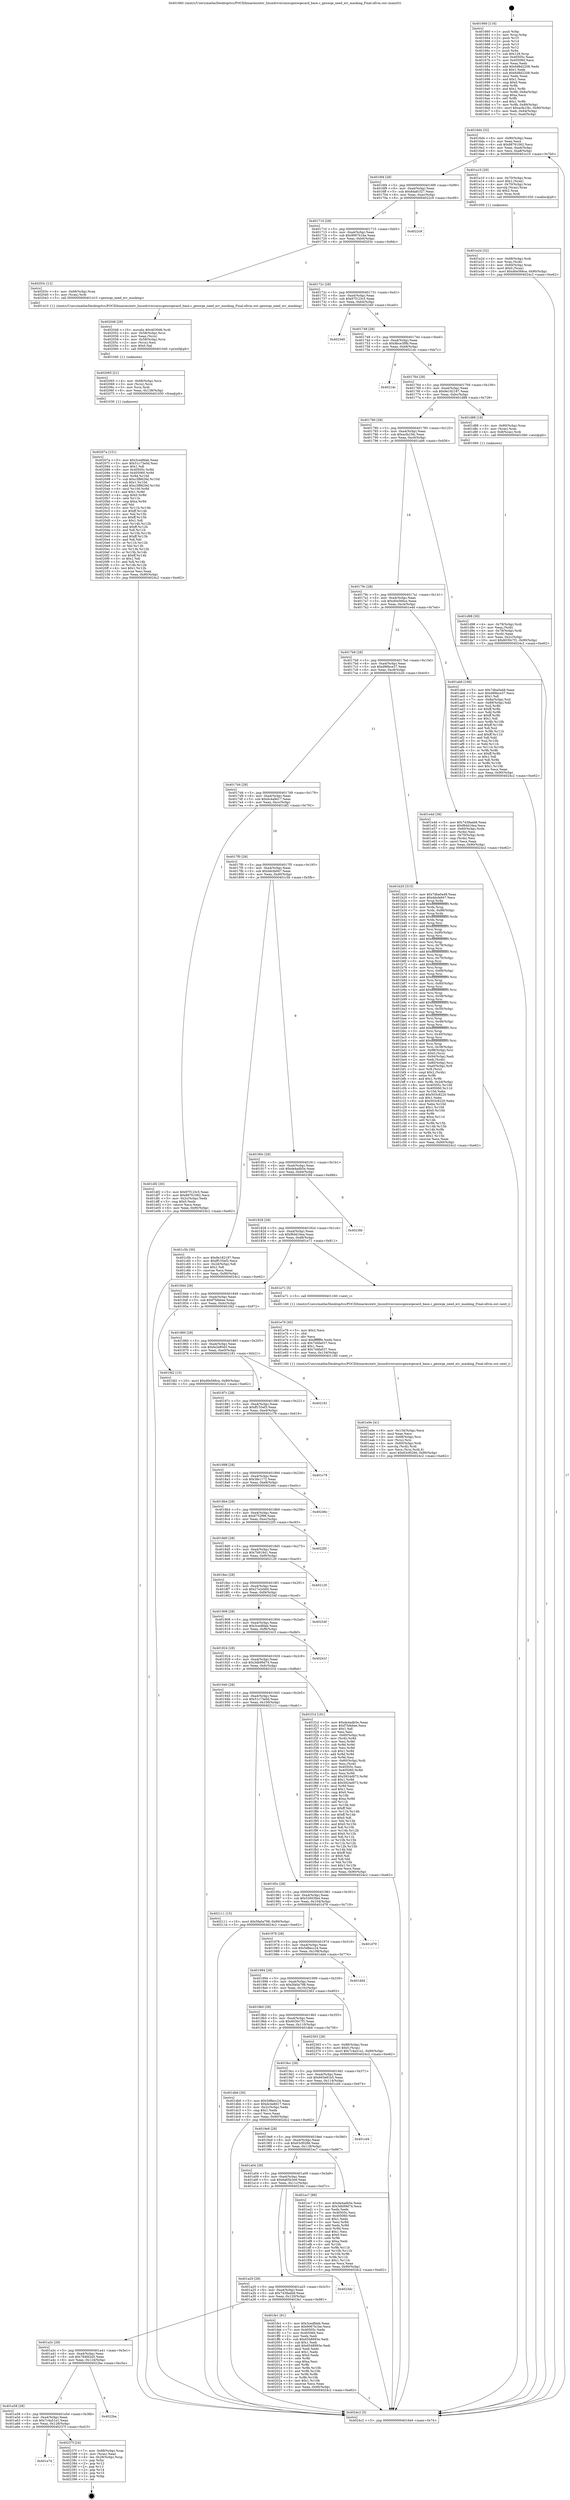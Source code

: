 digraph "0x401660" {
  label = "0x401660 (/mnt/c/Users/mathe/Desktop/tcc/POCII/binaries/extr_linuxdriversmiscgenwqecard_base.c_genwqe_need_err_masking_Final-ollvm.out::main(0))"
  labelloc = "t"
  node[shape=record]

  Entry [label="",width=0.3,height=0.3,shape=circle,fillcolor=black,style=filled]
  "0x4016d4" [label="{
     0x4016d4 [32]\l
     | [instrs]\l
     &nbsp;&nbsp;0x4016d4 \<+6\>: mov -0x90(%rbp),%eax\l
     &nbsp;&nbsp;0x4016da \<+2\>: mov %eax,%ecx\l
     &nbsp;&nbsp;0x4016dc \<+6\>: sub $0x88761062,%ecx\l
     &nbsp;&nbsp;0x4016e2 \<+6\>: mov %eax,-0xa4(%rbp)\l
     &nbsp;&nbsp;0x4016e8 \<+6\>: mov %ecx,-0xa8(%rbp)\l
     &nbsp;&nbsp;0x4016ee \<+6\>: je 0000000000401e10 \<main+0x7b0\>\l
  }"]
  "0x401e10" [label="{
     0x401e10 [29]\l
     | [instrs]\l
     &nbsp;&nbsp;0x401e10 \<+4\>: mov -0x70(%rbp),%rax\l
     &nbsp;&nbsp;0x401e14 \<+6\>: movl $0x1,(%rax)\l
     &nbsp;&nbsp;0x401e1a \<+4\>: mov -0x70(%rbp),%rax\l
     &nbsp;&nbsp;0x401e1e \<+3\>: movslq (%rax),%rax\l
     &nbsp;&nbsp;0x401e21 \<+4\>: shl $0x2,%rax\l
     &nbsp;&nbsp;0x401e25 \<+3\>: mov %rax,%rdi\l
     &nbsp;&nbsp;0x401e28 \<+5\>: call 0000000000401050 \<malloc@plt\>\l
     | [calls]\l
     &nbsp;&nbsp;0x401050 \{1\} (unknown)\l
  }"]
  "0x4016f4" [label="{
     0x4016f4 [28]\l
     | [instrs]\l
     &nbsp;&nbsp;0x4016f4 \<+5\>: jmp 00000000004016f9 \<main+0x99\>\l
     &nbsp;&nbsp;0x4016f9 \<+6\>: mov -0xa4(%rbp),%eax\l
     &nbsp;&nbsp;0x4016ff \<+5\>: sub $0x8da81f27,%eax\l
     &nbsp;&nbsp;0x401704 \<+6\>: mov %eax,-0xac(%rbp)\l
     &nbsp;&nbsp;0x40170a \<+6\>: je 00000000004022c9 \<main+0xc69\>\l
  }"]
  Exit [label="",width=0.3,height=0.3,shape=circle,fillcolor=black,style=filled,peripheries=2]
  "0x4022c9" [label="{
     0x4022c9\l
  }", style=dashed]
  "0x401710" [label="{
     0x401710 [28]\l
     | [instrs]\l
     &nbsp;&nbsp;0x401710 \<+5\>: jmp 0000000000401715 \<main+0xb5\>\l
     &nbsp;&nbsp;0x401715 \<+6\>: mov -0xa4(%rbp),%eax\l
     &nbsp;&nbsp;0x40171b \<+5\>: sub $0x9067b1be,%eax\l
     &nbsp;&nbsp;0x401720 \<+6\>: mov %eax,-0xb0(%rbp)\l
     &nbsp;&nbsp;0x401726 \<+6\>: je 000000000040203c \<main+0x9dc\>\l
  }"]
  "0x401a74" [label="{
     0x401a74\l
  }", style=dashed]
  "0x40203c" [label="{
     0x40203c [12]\l
     | [instrs]\l
     &nbsp;&nbsp;0x40203c \<+4\>: mov -0x68(%rbp),%rax\l
     &nbsp;&nbsp;0x402040 \<+3\>: mov (%rax),%rdi\l
     &nbsp;&nbsp;0x402043 \<+5\>: call 0000000000401410 \<genwqe_need_err_masking\>\l
     | [calls]\l
     &nbsp;&nbsp;0x401410 \{1\} (/mnt/c/Users/mathe/Desktop/tcc/POCII/binaries/extr_linuxdriversmiscgenwqecard_base.c_genwqe_need_err_masking_Final-ollvm.out::genwqe_need_err_masking)\l
  }"]
  "0x40172c" [label="{
     0x40172c [28]\l
     | [instrs]\l
     &nbsp;&nbsp;0x40172c \<+5\>: jmp 0000000000401731 \<main+0xd1\>\l
     &nbsp;&nbsp;0x401731 \<+6\>: mov -0xa4(%rbp),%eax\l
     &nbsp;&nbsp;0x401737 \<+5\>: sub $0x97f123c5,%eax\l
     &nbsp;&nbsp;0x40173c \<+6\>: mov %eax,-0xb4(%rbp)\l
     &nbsp;&nbsp;0x401742 \<+6\>: je 0000000000402340 \<main+0xce0\>\l
  }"]
  "0x40237f" [label="{
     0x40237f [24]\l
     | [instrs]\l
     &nbsp;&nbsp;0x40237f \<+7\>: mov -0x88(%rbp),%rax\l
     &nbsp;&nbsp;0x402386 \<+2\>: mov (%rax),%eax\l
     &nbsp;&nbsp;0x402388 \<+4\>: lea -0x28(%rbp),%rsp\l
     &nbsp;&nbsp;0x40238c \<+1\>: pop %rbx\l
     &nbsp;&nbsp;0x40238d \<+2\>: pop %r12\l
     &nbsp;&nbsp;0x40238f \<+2\>: pop %r13\l
     &nbsp;&nbsp;0x402391 \<+2\>: pop %r14\l
     &nbsp;&nbsp;0x402393 \<+2\>: pop %r15\l
     &nbsp;&nbsp;0x402395 \<+1\>: pop %rbp\l
     &nbsp;&nbsp;0x402396 \<+1\>: ret\l
  }"]
  "0x402340" [label="{
     0x402340\l
  }", style=dashed]
  "0x401748" [label="{
     0x401748 [28]\l
     | [instrs]\l
     &nbsp;&nbsp;0x401748 \<+5\>: jmp 000000000040174d \<main+0xed\>\l
     &nbsp;&nbsp;0x40174d \<+6\>: mov -0xa4(%rbp),%eax\l
     &nbsp;&nbsp;0x401753 \<+5\>: sub $0x9bce3f9b,%eax\l
     &nbsp;&nbsp;0x401758 \<+6\>: mov %eax,-0xb8(%rbp)\l
     &nbsp;&nbsp;0x40175e \<+6\>: je 00000000004021dc \<main+0xb7c\>\l
  }"]
  "0x401a58" [label="{
     0x401a58 [28]\l
     | [instrs]\l
     &nbsp;&nbsp;0x401a58 \<+5\>: jmp 0000000000401a5d \<main+0x3fd\>\l
     &nbsp;&nbsp;0x401a5d \<+6\>: mov -0xa4(%rbp),%eax\l
     &nbsp;&nbsp;0x401a63 \<+5\>: sub $0x7c4a51e1,%eax\l
     &nbsp;&nbsp;0x401a68 \<+6\>: mov %eax,-0x128(%rbp)\l
     &nbsp;&nbsp;0x401a6e \<+6\>: je 000000000040237f \<main+0xd1f\>\l
  }"]
  "0x4021dc" [label="{
     0x4021dc\l
  }", style=dashed]
  "0x401764" [label="{
     0x401764 [28]\l
     | [instrs]\l
     &nbsp;&nbsp;0x401764 \<+5\>: jmp 0000000000401769 \<main+0x109\>\l
     &nbsp;&nbsp;0x401769 \<+6\>: mov -0xa4(%rbp),%eax\l
     &nbsp;&nbsp;0x40176f \<+5\>: sub $0x9e182187,%eax\l
     &nbsp;&nbsp;0x401774 \<+6\>: mov %eax,-0xbc(%rbp)\l
     &nbsp;&nbsp;0x40177a \<+6\>: je 0000000000401d88 \<main+0x728\>\l
  }"]
  "0x4022ba" [label="{
     0x4022ba\l
  }", style=dashed]
  "0x401d88" [label="{
     0x401d88 [16]\l
     | [instrs]\l
     &nbsp;&nbsp;0x401d88 \<+4\>: mov -0x80(%rbp),%rax\l
     &nbsp;&nbsp;0x401d8c \<+3\>: mov (%rax),%rax\l
     &nbsp;&nbsp;0x401d8f \<+4\>: mov 0x8(%rax),%rdi\l
     &nbsp;&nbsp;0x401d93 \<+5\>: call 0000000000401060 \<atoi@plt\>\l
     | [calls]\l
     &nbsp;&nbsp;0x401060 \{1\} (unknown)\l
  }"]
  "0x401780" [label="{
     0x401780 [28]\l
     | [instrs]\l
     &nbsp;&nbsp;0x401780 \<+5\>: jmp 0000000000401785 \<main+0x125\>\l
     &nbsp;&nbsp;0x401785 \<+6\>: mov -0xa4(%rbp),%eax\l
     &nbsp;&nbsp;0x40178b \<+5\>: sub $0xacfa1f4c,%eax\l
     &nbsp;&nbsp;0x401790 \<+6\>: mov %eax,-0xc0(%rbp)\l
     &nbsp;&nbsp;0x401796 \<+6\>: je 0000000000401ab6 \<main+0x456\>\l
  }"]
  "0x40207a" [label="{
     0x40207a [151]\l
     | [instrs]\l
     &nbsp;&nbsp;0x40207a \<+5\>: mov $0x3cedfdab,%eax\l
     &nbsp;&nbsp;0x40207f \<+5\>: mov $0x51c73e0d,%esi\l
     &nbsp;&nbsp;0x402084 \<+2\>: mov $0x1,%dl\l
     &nbsp;&nbsp;0x402086 \<+8\>: mov 0x40505c,%r8d\l
     &nbsp;&nbsp;0x40208e \<+8\>: mov 0x405060,%r9d\l
     &nbsp;&nbsp;0x402096 \<+3\>: mov %r8d,%r10d\l
     &nbsp;&nbsp;0x402099 \<+7\>: sub $0xc3f8629d,%r10d\l
     &nbsp;&nbsp;0x4020a0 \<+4\>: sub $0x1,%r10d\l
     &nbsp;&nbsp;0x4020a4 \<+7\>: add $0xc3f8629d,%r10d\l
     &nbsp;&nbsp;0x4020ab \<+4\>: imul %r10d,%r8d\l
     &nbsp;&nbsp;0x4020af \<+4\>: and $0x1,%r8d\l
     &nbsp;&nbsp;0x4020b3 \<+4\>: cmp $0x0,%r8d\l
     &nbsp;&nbsp;0x4020b7 \<+4\>: sete %r11b\l
     &nbsp;&nbsp;0x4020bb \<+4\>: cmp $0xa,%r9d\l
     &nbsp;&nbsp;0x4020bf \<+3\>: setl %bl\l
     &nbsp;&nbsp;0x4020c2 \<+3\>: mov %r11b,%r14b\l
     &nbsp;&nbsp;0x4020c5 \<+4\>: xor $0xff,%r14b\l
     &nbsp;&nbsp;0x4020c9 \<+3\>: mov %bl,%r15b\l
     &nbsp;&nbsp;0x4020cc \<+4\>: xor $0xff,%r15b\l
     &nbsp;&nbsp;0x4020d0 \<+3\>: xor $0x1,%dl\l
     &nbsp;&nbsp;0x4020d3 \<+3\>: mov %r14b,%r12b\l
     &nbsp;&nbsp;0x4020d6 \<+4\>: and $0xff,%r12b\l
     &nbsp;&nbsp;0x4020da \<+3\>: and %dl,%r11b\l
     &nbsp;&nbsp;0x4020dd \<+3\>: mov %r15b,%r13b\l
     &nbsp;&nbsp;0x4020e0 \<+4\>: and $0xff,%r13b\l
     &nbsp;&nbsp;0x4020e4 \<+2\>: and %dl,%bl\l
     &nbsp;&nbsp;0x4020e6 \<+3\>: or %r11b,%r12b\l
     &nbsp;&nbsp;0x4020e9 \<+3\>: or %bl,%r13b\l
     &nbsp;&nbsp;0x4020ec \<+3\>: xor %r13b,%r12b\l
     &nbsp;&nbsp;0x4020ef \<+3\>: or %r15b,%r14b\l
     &nbsp;&nbsp;0x4020f2 \<+4\>: xor $0xff,%r14b\l
     &nbsp;&nbsp;0x4020f6 \<+3\>: or $0x1,%dl\l
     &nbsp;&nbsp;0x4020f9 \<+3\>: and %dl,%r14b\l
     &nbsp;&nbsp;0x4020fc \<+3\>: or %r14b,%r12b\l
     &nbsp;&nbsp;0x4020ff \<+4\>: test $0x1,%r12b\l
     &nbsp;&nbsp;0x402103 \<+3\>: cmovne %esi,%eax\l
     &nbsp;&nbsp;0x402106 \<+6\>: mov %eax,-0x90(%rbp)\l
     &nbsp;&nbsp;0x40210c \<+5\>: jmp 00000000004024c2 \<main+0xe62\>\l
  }"]
  "0x401ab6" [label="{
     0x401ab6 [106]\l
     | [instrs]\l
     &nbsp;&nbsp;0x401ab6 \<+5\>: mov $0x7dba0a48,%eax\l
     &nbsp;&nbsp;0x401abb \<+5\>: mov $0xd96bce37,%ecx\l
     &nbsp;&nbsp;0x401ac0 \<+2\>: mov $0x1,%dl\l
     &nbsp;&nbsp;0x401ac2 \<+7\>: mov -0x8a(%rbp),%sil\l
     &nbsp;&nbsp;0x401ac9 \<+7\>: mov -0x89(%rbp),%dil\l
     &nbsp;&nbsp;0x401ad0 \<+3\>: mov %sil,%r8b\l
     &nbsp;&nbsp;0x401ad3 \<+4\>: xor $0xff,%r8b\l
     &nbsp;&nbsp;0x401ad7 \<+3\>: mov %dil,%r9b\l
     &nbsp;&nbsp;0x401ada \<+4\>: xor $0xff,%r9b\l
     &nbsp;&nbsp;0x401ade \<+3\>: xor $0x1,%dl\l
     &nbsp;&nbsp;0x401ae1 \<+3\>: mov %r8b,%r10b\l
     &nbsp;&nbsp;0x401ae4 \<+4\>: and $0xff,%r10b\l
     &nbsp;&nbsp;0x401ae8 \<+3\>: and %dl,%sil\l
     &nbsp;&nbsp;0x401aeb \<+3\>: mov %r9b,%r11b\l
     &nbsp;&nbsp;0x401aee \<+4\>: and $0xff,%r11b\l
     &nbsp;&nbsp;0x401af2 \<+3\>: and %dl,%dil\l
     &nbsp;&nbsp;0x401af5 \<+3\>: or %sil,%r10b\l
     &nbsp;&nbsp;0x401af8 \<+3\>: or %dil,%r11b\l
     &nbsp;&nbsp;0x401afb \<+3\>: xor %r11b,%r10b\l
     &nbsp;&nbsp;0x401afe \<+3\>: or %r9b,%r8b\l
     &nbsp;&nbsp;0x401b01 \<+4\>: xor $0xff,%r8b\l
     &nbsp;&nbsp;0x401b05 \<+3\>: or $0x1,%dl\l
     &nbsp;&nbsp;0x401b08 \<+3\>: and %dl,%r8b\l
     &nbsp;&nbsp;0x401b0b \<+3\>: or %r8b,%r10b\l
     &nbsp;&nbsp;0x401b0e \<+4\>: test $0x1,%r10b\l
     &nbsp;&nbsp;0x401b12 \<+3\>: cmovne %ecx,%eax\l
     &nbsp;&nbsp;0x401b15 \<+6\>: mov %eax,-0x90(%rbp)\l
     &nbsp;&nbsp;0x401b1b \<+5\>: jmp 00000000004024c2 \<main+0xe62\>\l
  }"]
  "0x40179c" [label="{
     0x40179c [28]\l
     | [instrs]\l
     &nbsp;&nbsp;0x40179c \<+5\>: jmp 00000000004017a1 \<main+0x141\>\l
     &nbsp;&nbsp;0x4017a1 \<+6\>: mov -0xa4(%rbp),%eax\l
     &nbsp;&nbsp;0x4017a7 \<+5\>: sub $0xd0e566ce,%eax\l
     &nbsp;&nbsp;0x4017ac \<+6\>: mov %eax,-0xc4(%rbp)\l
     &nbsp;&nbsp;0x4017b2 \<+6\>: je 0000000000401e4d \<main+0x7ed\>\l
  }"]
  "0x4024c2" [label="{
     0x4024c2 [5]\l
     | [instrs]\l
     &nbsp;&nbsp;0x4024c2 \<+5\>: jmp 00000000004016d4 \<main+0x74\>\l
  }"]
  "0x401660" [label="{
     0x401660 [116]\l
     | [instrs]\l
     &nbsp;&nbsp;0x401660 \<+1\>: push %rbp\l
     &nbsp;&nbsp;0x401661 \<+3\>: mov %rsp,%rbp\l
     &nbsp;&nbsp;0x401664 \<+2\>: push %r15\l
     &nbsp;&nbsp;0x401666 \<+2\>: push %r14\l
     &nbsp;&nbsp;0x401668 \<+2\>: push %r13\l
     &nbsp;&nbsp;0x40166a \<+2\>: push %r12\l
     &nbsp;&nbsp;0x40166c \<+1\>: push %rbx\l
     &nbsp;&nbsp;0x40166d \<+7\>: sub $0x128,%rsp\l
     &nbsp;&nbsp;0x401674 \<+7\>: mov 0x40505c,%eax\l
     &nbsp;&nbsp;0x40167b \<+7\>: mov 0x405060,%ecx\l
     &nbsp;&nbsp;0x401682 \<+2\>: mov %eax,%edx\l
     &nbsp;&nbsp;0x401684 \<+6\>: add $0x6d8d2208,%edx\l
     &nbsp;&nbsp;0x40168a \<+3\>: sub $0x1,%edx\l
     &nbsp;&nbsp;0x40168d \<+6\>: sub $0x6d8d2208,%edx\l
     &nbsp;&nbsp;0x401693 \<+3\>: imul %edx,%eax\l
     &nbsp;&nbsp;0x401696 \<+3\>: and $0x1,%eax\l
     &nbsp;&nbsp;0x401699 \<+3\>: cmp $0x0,%eax\l
     &nbsp;&nbsp;0x40169c \<+4\>: sete %r8b\l
     &nbsp;&nbsp;0x4016a0 \<+4\>: and $0x1,%r8b\l
     &nbsp;&nbsp;0x4016a4 \<+7\>: mov %r8b,-0x8a(%rbp)\l
     &nbsp;&nbsp;0x4016ab \<+3\>: cmp $0xa,%ecx\l
     &nbsp;&nbsp;0x4016ae \<+4\>: setl %r8b\l
     &nbsp;&nbsp;0x4016b2 \<+4\>: and $0x1,%r8b\l
     &nbsp;&nbsp;0x4016b6 \<+7\>: mov %r8b,-0x89(%rbp)\l
     &nbsp;&nbsp;0x4016bd \<+10\>: movl $0xacfa1f4c,-0x90(%rbp)\l
     &nbsp;&nbsp;0x4016c7 \<+6\>: mov %edi,-0x94(%rbp)\l
     &nbsp;&nbsp;0x4016cd \<+7\>: mov %rsi,-0xa0(%rbp)\l
  }"]
  "0x402065" [label="{
     0x402065 [21]\l
     | [instrs]\l
     &nbsp;&nbsp;0x402065 \<+4\>: mov -0x68(%rbp),%rcx\l
     &nbsp;&nbsp;0x402069 \<+3\>: mov (%rcx),%rcx\l
     &nbsp;&nbsp;0x40206c \<+3\>: mov %rcx,%rdi\l
     &nbsp;&nbsp;0x40206f \<+6\>: mov %eax,-0x138(%rbp)\l
     &nbsp;&nbsp;0x402075 \<+5\>: call 0000000000401030 \<free@plt\>\l
     | [calls]\l
     &nbsp;&nbsp;0x401030 \{1\} (unknown)\l
  }"]
  "0x401e4d" [label="{
     0x401e4d [36]\l
     | [instrs]\l
     &nbsp;&nbsp;0x401e4d \<+5\>: mov $0x7438aeb8,%eax\l
     &nbsp;&nbsp;0x401e52 \<+5\>: mov $0xf6dd16ea,%ecx\l
     &nbsp;&nbsp;0x401e57 \<+4\>: mov -0x60(%rbp),%rdx\l
     &nbsp;&nbsp;0x401e5b \<+2\>: mov (%rdx),%esi\l
     &nbsp;&nbsp;0x401e5d \<+4\>: mov -0x70(%rbp),%rdx\l
     &nbsp;&nbsp;0x401e61 \<+2\>: cmp (%rdx),%esi\l
     &nbsp;&nbsp;0x401e63 \<+3\>: cmovl %ecx,%eax\l
     &nbsp;&nbsp;0x401e66 \<+6\>: mov %eax,-0x90(%rbp)\l
     &nbsp;&nbsp;0x401e6c \<+5\>: jmp 00000000004024c2 \<main+0xe62\>\l
  }"]
  "0x4017b8" [label="{
     0x4017b8 [28]\l
     | [instrs]\l
     &nbsp;&nbsp;0x4017b8 \<+5\>: jmp 00000000004017bd \<main+0x15d\>\l
     &nbsp;&nbsp;0x4017bd \<+6\>: mov -0xa4(%rbp),%eax\l
     &nbsp;&nbsp;0x4017c3 \<+5\>: sub $0xd96bce37,%eax\l
     &nbsp;&nbsp;0x4017c8 \<+6\>: mov %eax,-0xc8(%rbp)\l
     &nbsp;&nbsp;0x4017ce \<+6\>: je 0000000000401b20 \<main+0x4c0\>\l
  }"]
  "0x402048" [label="{
     0x402048 [29]\l
     | [instrs]\l
     &nbsp;&nbsp;0x402048 \<+10\>: movabs $0x4030d6,%rdi\l
     &nbsp;&nbsp;0x402052 \<+4\>: mov -0x58(%rbp),%rcx\l
     &nbsp;&nbsp;0x402056 \<+2\>: mov %eax,(%rcx)\l
     &nbsp;&nbsp;0x402058 \<+4\>: mov -0x58(%rbp),%rcx\l
     &nbsp;&nbsp;0x40205c \<+2\>: mov (%rcx),%esi\l
     &nbsp;&nbsp;0x40205e \<+2\>: mov $0x0,%al\l
     &nbsp;&nbsp;0x402060 \<+5\>: call 0000000000401040 \<printf@plt\>\l
     | [calls]\l
     &nbsp;&nbsp;0x401040 \{1\} (unknown)\l
  }"]
  "0x401b20" [label="{
     0x401b20 [315]\l
     | [instrs]\l
     &nbsp;&nbsp;0x401b20 \<+5\>: mov $0x7dba0a48,%eax\l
     &nbsp;&nbsp;0x401b25 \<+5\>: mov $0xddcfa947,%ecx\l
     &nbsp;&nbsp;0x401b2a \<+3\>: mov %rsp,%rdx\l
     &nbsp;&nbsp;0x401b2d \<+4\>: add $0xfffffffffffffff0,%rdx\l
     &nbsp;&nbsp;0x401b31 \<+3\>: mov %rdx,%rsp\l
     &nbsp;&nbsp;0x401b34 \<+7\>: mov %rdx,-0x88(%rbp)\l
     &nbsp;&nbsp;0x401b3b \<+3\>: mov %rsp,%rdx\l
     &nbsp;&nbsp;0x401b3e \<+4\>: add $0xfffffffffffffff0,%rdx\l
     &nbsp;&nbsp;0x401b42 \<+3\>: mov %rdx,%rsp\l
     &nbsp;&nbsp;0x401b45 \<+3\>: mov %rsp,%rsi\l
     &nbsp;&nbsp;0x401b48 \<+4\>: add $0xfffffffffffffff0,%rsi\l
     &nbsp;&nbsp;0x401b4c \<+3\>: mov %rsi,%rsp\l
     &nbsp;&nbsp;0x401b4f \<+4\>: mov %rsi,-0x80(%rbp)\l
     &nbsp;&nbsp;0x401b53 \<+3\>: mov %rsp,%rsi\l
     &nbsp;&nbsp;0x401b56 \<+4\>: add $0xfffffffffffffff0,%rsi\l
     &nbsp;&nbsp;0x401b5a \<+3\>: mov %rsi,%rsp\l
     &nbsp;&nbsp;0x401b5d \<+4\>: mov %rsi,-0x78(%rbp)\l
     &nbsp;&nbsp;0x401b61 \<+3\>: mov %rsp,%rsi\l
     &nbsp;&nbsp;0x401b64 \<+4\>: add $0xfffffffffffffff0,%rsi\l
     &nbsp;&nbsp;0x401b68 \<+3\>: mov %rsi,%rsp\l
     &nbsp;&nbsp;0x401b6b \<+4\>: mov %rsi,-0x70(%rbp)\l
     &nbsp;&nbsp;0x401b6f \<+3\>: mov %rsp,%rsi\l
     &nbsp;&nbsp;0x401b72 \<+4\>: add $0xfffffffffffffff0,%rsi\l
     &nbsp;&nbsp;0x401b76 \<+3\>: mov %rsi,%rsp\l
     &nbsp;&nbsp;0x401b79 \<+4\>: mov %rsi,-0x68(%rbp)\l
     &nbsp;&nbsp;0x401b7d \<+3\>: mov %rsp,%rsi\l
     &nbsp;&nbsp;0x401b80 \<+4\>: add $0xfffffffffffffff0,%rsi\l
     &nbsp;&nbsp;0x401b84 \<+3\>: mov %rsi,%rsp\l
     &nbsp;&nbsp;0x401b87 \<+4\>: mov %rsi,-0x60(%rbp)\l
     &nbsp;&nbsp;0x401b8b \<+3\>: mov %rsp,%rsi\l
     &nbsp;&nbsp;0x401b8e \<+4\>: add $0xfffffffffffffff0,%rsi\l
     &nbsp;&nbsp;0x401b92 \<+3\>: mov %rsi,%rsp\l
     &nbsp;&nbsp;0x401b95 \<+4\>: mov %rsi,-0x58(%rbp)\l
     &nbsp;&nbsp;0x401b99 \<+3\>: mov %rsp,%rsi\l
     &nbsp;&nbsp;0x401b9c \<+4\>: add $0xfffffffffffffff0,%rsi\l
     &nbsp;&nbsp;0x401ba0 \<+3\>: mov %rsi,%rsp\l
     &nbsp;&nbsp;0x401ba3 \<+4\>: mov %rsi,-0x50(%rbp)\l
     &nbsp;&nbsp;0x401ba7 \<+3\>: mov %rsp,%rsi\l
     &nbsp;&nbsp;0x401baa \<+4\>: add $0xfffffffffffffff0,%rsi\l
     &nbsp;&nbsp;0x401bae \<+3\>: mov %rsi,%rsp\l
     &nbsp;&nbsp;0x401bb1 \<+4\>: mov %rsi,-0x48(%rbp)\l
     &nbsp;&nbsp;0x401bb5 \<+3\>: mov %rsp,%rsi\l
     &nbsp;&nbsp;0x401bb8 \<+4\>: add $0xfffffffffffffff0,%rsi\l
     &nbsp;&nbsp;0x401bbc \<+3\>: mov %rsi,%rsp\l
     &nbsp;&nbsp;0x401bbf \<+4\>: mov %rsi,-0x40(%rbp)\l
     &nbsp;&nbsp;0x401bc3 \<+3\>: mov %rsp,%rsi\l
     &nbsp;&nbsp;0x401bc6 \<+4\>: add $0xfffffffffffffff0,%rsi\l
     &nbsp;&nbsp;0x401bca \<+3\>: mov %rsi,%rsp\l
     &nbsp;&nbsp;0x401bcd \<+4\>: mov %rsi,-0x38(%rbp)\l
     &nbsp;&nbsp;0x401bd1 \<+7\>: mov -0x88(%rbp),%rsi\l
     &nbsp;&nbsp;0x401bd8 \<+6\>: movl $0x0,(%rsi)\l
     &nbsp;&nbsp;0x401bde \<+6\>: mov -0x94(%rbp),%edi\l
     &nbsp;&nbsp;0x401be4 \<+2\>: mov %edi,(%rdx)\l
     &nbsp;&nbsp;0x401be6 \<+4\>: mov -0x80(%rbp),%rsi\l
     &nbsp;&nbsp;0x401bea \<+7\>: mov -0xa0(%rbp),%r8\l
     &nbsp;&nbsp;0x401bf1 \<+3\>: mov %r8,(%rsi)\l
     &nbsp;&nbsp;0x401bf4 \<+3\>: cmpl $0x2,(%rdx)\l
     &nbsp;&nbsp;0x401bf7 \<+4\>: setne %r9b\l
     &nbsp;&nbsp;0x401bfb \<+4\>: and $0x1,%r9b\l
     &nbsp;&nbsp;0x401bff \<+4\>: mov %r9b,-0x2d(%rbp)\l
     &nbsp;&nbsp;0x401c03 \<+8\>: mov 0x40505c,%r10d\l
     &nbsp;&nbsp;0x401c0b \<+8\>: mov 0x405060,%r11d\l
     &nbsp;&nbsp;0x401c13 \<+3\>: mov %r10d,%ebx\l
     &nbsp;&nbsp;0x401c16 \<+6\>: add $0x503c8220,%ebx\l
     &nbsp;&nbsp;0x401c1c \<+3\>: sub $0x1,%ebx\l
     &nbsp;&nbsp;0x401c1f \<+6\>: sub $0x503c8220,%ebx\l
     &nbsp;&nbsp;0x401c25 \<+4\>: imul %ebx,%r10d\l
     &nbsp;&nbsp;0x401c29 \<+4\>: and $0x1,%r10d\l
     &nbsp;&nbsp;0x401c2d \<+4\>: cmp $0x0,%r10d\l
     &nbsp;&nbsp;0x401c31 \<+4\>: sete %r9b\l
     &nbsp;&nbsp;0x401c35 \<+4\>: cmp $0xa,%r11d\l
     &nbsp;&nbsp;0x401c39 \<+4\>: setl %r14b\l
     &nbsp;&nbsp;0x401c3d \<+3\>: mov %r9b,%r15b\l
     &nbsp;&nbsp;0x401c40 \<+3\>: and %r14b,%r15b\l
     &nbsp;&nbsp;0x401c43 \<+3\>: xor %r14b,%r9b\l
     &nbsp;&nbsp;0x401c46 \<+3\>: or %r9b,%r15b\l
     &nbsp;&nbsp;0x401c49 \<+4\>: test $0x1,%r15b\l
     &nbsp;&nbsp;0x401c4d \<+3\>: cmovne %ecx,%eax\l
     &nbsp;&nbsp;0x401c50 \<+6\>: mov %eax,-0x90(%rbp)\l
     &nbsp;&nbsp;0x401c56 \<+5\>: jmp 00000000004024c2 \<main+0xe62\>\l
  }"]
  "0x4017d4" [label="{
     0x4017d4 [28]\l
     | [instrs]\l
     &nbsp;&nbsp;0x4017d4 \<+5\>: jmp 00000000004017d9 \<main+0x179\>\l
     &nbsp;&nbsp;0x4017d9 \<+6\>: mov -0xa4(%rbp),%eax\l
     &nbsp;&nbsp;0x4017df \<+5\>: sub $0xdc4a9d17,%eax\l
     &nbsp;&nbsp;0x4017e4 \<+6\>: mov %eax,-0xcc(%rbp)\l
     &nbsp;&nbsp;0x4017ea \<+6\>: je 0000000000401df2 \<main+0x792\>\l
  }"]
  "0x401a3c" [label="{
     0x401a3c [28]\l
     | [instrs]\l
     &nbsp;&nbsp;0x401a3c \<+5\>: jmp 0000000000401a41 \<main+0x3e1\>\l
     &nbsp;&nbsp;0x401a41 \<+6\>: mov -0xa4(%rbp),%eax\l
     &nbsp;&nbsp;0x401a47 \<+5\>: sub $0x784fd2d5,%eax\l
     &nbsp;&nbsp;0x401a4c \<+6\>: mov %eax,-0x124(%rbp)\l
     &nbsp;&nbsp;0x401a52 \<+6\>: je 00000000004022ba \<main+0xc5a\>\l
  }"]
  "0x401fe1" [label="{
     0x401fe1 [91]\l
     | [instrs]\l
     &nbsp;&nbsp;0x401fe1 \<+5\>: mov $0x3cedfdab,%eax\l
     &nbsp;&nbsp;0x401fe6 \<+5\>: mov $0x9067b1be,%ecx\l
     &nbsp;&nbsp;0x401feb \<+7\>: mov 0x40505c,%edx\l
     &nbsp;&nbsp;0x401ff2 \<+7\>: mov 0x405060,%esi\l
     &nbsp;&nbsp;0x401ff9 \<+2\>: mov %edx,%edi\l
     &nbsp;&nbsp;0x401ffb \<+6\>: sub $0x6548993e,%edi\l
     &nbsp;&nbsp;0x402001 \<+3\>: sub $0x1,%edi\l
     &nbsp;&nbsp;0x402004 \<+6\>: add $0x6548993e,%edi\l
     &nbsp;&nbsp;0x40200a \<+3\>: imul %edi,%edx\l
     &nbsp;&nbsp;0x40200d \<+3\>: and $0x1,%edx\l
     &nbsp;&nbsp;0x402010 \<+3\>: cmp $0x0,%edx\l
     &nbsp;&nbsp;0x402013 \<+4\>: sete %r8b\l
     &nbsp;&nbsp;0x402017 \<+3\>: cmp $0xa,%esi\l
     &nbsp;&nbsp;0x40201a \<+4\>: setl %r9b\l
     &nbsp;&nbsp;0x40201e \<+3\>: mov %r8b,%r10b\l
     &nbsp;&nbsp;0x402021 \<+3\>: and %r9b,%r10b\l
     &nbsp;&nbsp;0x402024 \<+3\>: xor %r9b,%r8b\l
     &nbsp;&nbsp;0x402027 \<+3\>: or %r8b,%r10b\l
     &nbsp;&nbsp;0x40202a \<+4\>: test $0x1,%r10b\l
     &nbsp;&nbsp;0x40202e \<+3\>: cmovne %ecx,%eax\l
     &nbsp;&nbsp;0x402031 \<+6\>: mov %eax,-0x90(%rbp)\l
     &nbsp;&nbsp;0x402037 \<+5\>: jmp 00000000004024c2 \<main+0xe62\>\l
  }"]
  "0x401df2" [label="{
     0x401df2 [30]\l
     | [instrs]\l
     &nbsp;&nbsp;0x401df2 \<+5\>: mov $0x97f123c5,%eax\l
     &nbsp;&nbsp;0x401df7 \<+5\>: mov $0x88761062,%ecx\l
     &nbsp;&nbsp;0x401dfc \<+3\>: mov -0x2c(%rbp),%edx\l
     &nbsp;&nbsp;0x401dff \<+3\>: cmp $0x0,%edx\l
     &nbsp;&nbsp;0x401e02 \<+3\>: cmove %ecx,%eax\l
     &nbsp;&nbsp;0x401e05 \<+6\>: mov %eax,-0x90(%rbp)\l
     &nbsp;&nbsp;0x401e0b \<+5\>: jmp 00000000004024c2 \<main+0xe62\>\l
  }"]
  "0x4017f0" [label="{
     0x4017f0 [28]\l
     | [instrs]\l
     &nbsp;&nbsp;0x4017f0 \<+5\>: jmp 00000000004017f5 \<main+0x195\>\l
     &nbsp;&nbsp;0x4017f5 \<+6\>: mov -0xa4(%rbp),%eax\l
     &nbsp;&nbsp;0x4017fb \<+5\>: sub $0xddcfa947,%eax\l
     &nbsp;&nbsp;0x401800 \<+6\>: mov %eax,-0xd0(%rbp)\l
     &nbsp;&nbsp;0x401806 \<+6\>: je 0000000000401c5b \<main+0x5fb\>\l
  }"]
  "0x401a20" [label="{
     0x401a20 [28]\l
     | [instrs]\l
     &nbsp;&nbsp;0x401a20 \<+5\>: jmp 0000000000401a25 \<main+0x3c5\>\l
     &nbsp;&nbsp;0x401a25 \<+6\>: mov -0xa4(%rbp),%eax\l
     &nbsp;&nbsp;0x401a2b \<+5\>: sub $0x7438aeb8,%eax\l
     &nbsp;&nbsp;0x401a30 \<+6\>: mov %eax,-0x120(%rbp)\l
     &nbsp;&nbsp;0x401a36 \<+6\>: je 0000000000401fe1 \<main+0x981\>\l
  }"]
  "0x401c5b" [label="{
     0x401c5b [30]\l
     | [instrs]\l
     &nbsp;&nbsp;0x401c5b \<+5\>: mov $0x9e182187,%eax\l
     &nbsp;&nbsp;0x401c60 \<+5\>: mov $0xff155ef3,%ecx\l
     &nbsp;&nbsp;0x401c65 \<+3\>: mov -0x2d(%rbp),%dl\l
     &nbsp;&nbsp;0x401c68 \<+3\>: test $0x1,%dl\l
     &nbsp;&nbsp;0x401c6b \<+3\>: cmovne %ecx,%eax\l
     &nbsp;&nbsp;0x401c6e \<+6\>: mov %eax,-0x90(%rbp)\l
     &nbsp;&nbsp;0x401c74 \<+5\>: jmp 00000000004024c2 \<main+0xe62\>\l
  }"]
  "0x40180c" [label="{
     0x40180c [28]\l
     | [instrs]\l
     &nbsp;&nbsp;0x40180c \<+5\>: jmp 0000000000401811 \<main+0x1b1\>\l
     &nbsp;&nbsp;0x401811 \<+6\>: mov -0xa4(%rbp),%eax\l
     &nbsp;&nbsp;0x401817 \<+5\>: sub $0xde4adb5e,%eax\l
     &nbsp;&nbsp;0x40181c \<+6\>: mov %eax,-0xd4(%rbp)\l
     &nbsp;&nbsp;0x401822 \<+6\>: je 00000000004023fd \<main+0xd9d\>\l
  }"]
  "0x401d98" [label="{
     0x401d98 [30]\l
     | [instrs]\l
     &nbsp;&nbsp;0x401d98 \<+4\>: mov -0x78(%rbp),%rdi\l
     &nbsp;&nbsp;0x401d9c \<+2\>: mov %eax,(%rdi)\l
     &nbsp;&nbsp;0x401d9e \<+4\>: mov -0x78(%rbp),%rdi\l
     &nbsp;&nbsp;0x401da2 \<+2\>: mov (%rdi),%eax\l
     &nbsp;&nbsp;0x401da4 \<+3\>: mov %eax,-0x2c(%rbp)\l
     &nbsp;&nbsp;0x401da7 \<+10\>: movl $0x6030c7f1,-0x90(%rbp)\l
     &nbsp;&nbsp;0x401db1 \<+5\>: jmp 00000000004024c2 \<main+0xe62\>\l
  }"]
  "0x4023dc" [label="{
     0x4023dc\l
  }", style=dashed]
  "0x4023fd" [label="{
     0x4023fd\l
  }", style=dashed]
  "0x401828" [label="{
     0x401828 [28]\l
     | [instrs]\l
     &nbsp;&nbsp;0x401828 \<+5\>: jmp 000000000040182d \<main+0x1cd\>\l
     &nbsp;&nbsp;0x40182d \<+6\>: mov -0xa4(%rbp),%eax\l
     &nbsp;&nbsp;0x401833 \<+5\>: sub $0xf6dd16ea,%eax\l
     &nbsp;&nbsp;0x401838 \<+6\>: mov %eax,-0xd8(%rbp)\l
     &nbsp;&nbsp;0x40183e \<+6\>: je 0000000000401e71 \<main+0x811\>\l
  }"]
  "0x401a04" [label="{
     0x401a04 [28]\l
     | [instrs]\l
     &nbsp;&nbsp;0x401a04 \<+5\>: jmp 0000000000401a09 \<main+0x3a9\>\l
     &nbsp;&nbsp;0x401a09 \<+6\>: mov -0xa4(%rbp),%eax\l
     &nbsp;&nbsp;0x401a0f \<+5\>: sub $0x6a65b3e8,%eax\l
     &nbsp;&nbsp;0x401a14 \<+6\>: mov %eax,-0x11c(%rbp)\l
     &nbsp;&nbsp;0x401a1a \<+6\>: je 00000000004023dc \<main+0xd7c\>\l
  }"]
  "0x401e71" [label="{
     0x401e71 [5]\l
     | [instrs]\l
     &nbsp;&nbsp;0x401e71 \<+5\>: call 0000000000401160 \<next_i\>\l
     | [calls]\l
     &nbsp;&nbsp;0x401160 \{1\} (/mnt/c/Users/mathe/Desktop/tcc/POCII/binaries/extr_linuxdriversmiscgenwqecard_base.c_genwqe_need_err_masking_Final-ollvm.out::next_i)\l
  }"]
  "0x401844" [label="{
     0x401844 [28]\l
     | [instrs]\l
     &nbsp;&nbsp;0x401844 \<+5\>: jmp 0000000000401849 \<main+0x1e9\>\l
     &nbsp;&nbsp;0x401849 \<+6\>: mov -0xa4(%rbp),%eax\l
     &nbsp;&nbsp;0x40184f \<+5\>: sub $0xf7bfebee,%eax\l
     &nbsp;&nbsp;0x401854 \<+6\>: mov %eax,-0xdc(%rbp)\l
     &nbsp;&nbsp;0x40185a \<+6\>: je 0000000000401fd2 \<main+0x972\>\l
  }"]
  "0x401ec7" [label="{
     0x401ec7 [86]\l
     | [instrs]\l
     &nbsp;&nbsp;0x401ec7 \<+5\>: mov $0xde4adb5e,%eax\l
     &nbsp;&nbsp;0x401ecc \<+5\>: mov $0x3db99d74,%ecx\l
     &nbsp;&nbsp;0x401ed1 \<+2\>: xor %edx,%edx\l
     &nbsp;&nbsp;0x401ed3 \<+7\>: mov 0x40505c,%esi\l
     &nbsp;&nbsp;0x401eda \<+7\>: mov 0x405060,%edi\l
     &nbsp;&nbsp;0x401ee1 \<+3\>: sub $0x1,%edx\l
     &nbsp;&nbsp;0x401ee4 \<+3\>: mov %esi,%r8d\l
     &nbsp;&nbsp;0x401ee7 \<+3\>: add %edx,%r8d\l
     &nbsp;&nbsp;0x401eea \<+4\>: imul %r8d,%esi\l
     &nbsp;&nbsp;0x401eee \<+3\>: and $0x1,%esi\l
     &nbsp;&nbsp;0x401ef1 \<+3\>: cmp $0x0,%esi\l
     &nbsp;&nbsp;0x401ef4 \<+4\>: sete %r9b\l
     &nbsp;&nbsp;0x401ef8 \<+3\>: cmp $0xa,%edi\l
     &nbsp;&nbsp;0x401efb \<+4\>: setl %r10b\l
     &nbsp;&nbsp;0x401eff \<+3\>: mov %r9b,%r11b\l
     &nbsp;&nbsp;0x401f02 \<+3\>: and %r10b,%r11b\l
     &nbsp;&nbsp;0x401f05 \<+3\>: xor %r10b,%r9b\l
     &nbsp;&nbsp;0x401f08 \<+3\>: or %r9b,%r11b\l
     &nbsp;&nbsp;0x401f0b \<+4\>: test $0x1,%r11b\l
     &nbsp;&nbsp;0x401f0f \<+3\>: cmovne %ecx,%eax\l
     &nbsp;&nbsp;0x401f12 \<+6\>: mov %eax,-0x90(%rbp)\l
     &nbsp;&nbsp;0x401f18 \<+5\>: jmp 00000000004024c2 \<main+0xe62\>\l
  }"]
  "0x401fd2" [label="{
     0x401fd2 [15]\l
     | [instrs]\l
     &nbsp;&nbsp;0x401fd2 \<+10\>: movl $0xd0e566ce,-0x90(%rbp)\l
     &nbsp;&nbsp;0x401fdc \<+5\>: jmp 00000000004024c2 \<main+0xe62\>\l
  }"]
  "0x401860" [label="{
     0x401860 [28]\l
     | [instrs]\l
     &nbsp;&nbsp;0x401860 \<+5\>: jmp 0000000000401865 \<main+0x205\>\l
     &nbsp;&nbsp;0x401865 \<+6\>: mov -0xa4(%rbp),%eax\l
     &nbsp;&nbsp;0x40186b \<+5\>: sub $0xfa2e80d3,%eax\l
     &nbsp;&nbsp;0x401870 \<+6\>: mov %eax,-0xe0(%rbp)\l
     &nbsp;&nbsp;0x401876 \<+6\>: je 0000000000402181 \<main+0xb21\>\l
  }"]
  "0x4019e8" [label="{
     0x4019e8 [28]\l
     | [instrs]\l
     &nbsp;&nbsp;0x4019e8 \<+5\>: jmp 00000000004019ed \<main+0x38d\>\l
     &nbsp;&nbsp;0x4019ed \<+6\>: mov -0xa4(%rbp),%eax\l
     &nbsp;&nbsp;0x4019f3 \<+5\>: sub $0x63cf0266,%eax\l
     &nbsp;&nbsp;0x4019f8 \<+6\>: mov %eax,-0x118(%rbp)\l
     &nbsp;&nbsp;0x4019fe \<+6\>: je 0000000000401ec7 \<main+0x867\>\l
  }"]
  "0x402181" [label="{
     0x402181\l
  }", style=dashed]
  "0x40187c" [label="{
     0x40187c [28]\l
     | [instrs]\l
     &nbsp;&nbsp;0x40187c \<+5\>: jmp 0000000000401881 \<main+0x221\>\l
     &nbsp;&nbsp;0x401881 \<+6\>: mov -0xa4(%rbp),%eax\l
     &nbsp;&nbsp;0x401887 \<+5\>: sub $0xff155ef3,%eax\l
     &nbsp;&nbsp;0x40188c \<+6\>: mov %eax,-0xe4(%rbp)\l
     &nbsp;&nbsp;0x401892 \<+6\>: je 0000000000401c79 \<main+0x619\>\l
  }"]
  "0x401cd4" [label="{
     0x401cd4\l
  }", style=dashed]
  "0x401c79" [label="{
     0x401c79\l
  }", style=dashed]
  "0x401898" [label="{
     0x401898 [28]\l
     | [instrs]\l
     &nbsp;&nbsp;0x401898 \<+5\>: jmp 000000000040189d \<main+0x23d\>\l
     &nbsp;&nbsp;0x40189d \<+6\>: mov -0xa4(%rbp),%eax\l
     &nbsp;&nbsp;0x4018a3 \<+5\>: sub $0x3fe1172,%eax\l
     &nbsp;&nbsp;0x4018a8 \<+6\>: mov %eax,-0xe8(%rbp)\l
     &nbsp;&nbsp;0x4018ae \<+6\>: je 000000000040246c \<main+0xe0c\>\l
  }"]
  "0x401e9e" [label="{
     0x401e9e [41]\l
     | [instrs]\l
     &nbsp;&nbsp;0x401e9e \<+6\>: mov -0x134(%rbp),%ecx\l
     &nbsp;&nbsp;0x401ea4 \<+3\>: imul %eax,%ecx\l
     &nbsp;&nbsp;0x401ea7 \<+4\>: mov -0x68(%rbp),%rsi\l
     &nbsp;&nbsp;0x401eab \<+3\>: mov (%rsi),%rsi\l
     &nbsp;&nbsp;0x401eae \<+4\>: mov -0x60(%rbp),%rdi\l
     &nbsp;&nbsp;0x401eb2 \<+3\>: movslq (%rdi),%rdi\l
     &nbsp;&nbsp;0x401eb5 \<+3\>: mov %ecx,(%rsi,%rdi,4)\l
     &nbsp;&nbsp;0x401eb8 \<+10\>: movl $0x63cf0266,-0x90(%rbp)\l
     &nbsp;&nbsp;0x401ec2 \<+5\>: jmp 00000000004024c2 \<main+0xe62\>\l
  }"]
  "0x40246c" [label="{
     0x40246c\l
  }", style=dashed]
  "0x4018b4" [label="{
     0x4018b4 [28]\l
     | [instrs]\l
     &nbsp;&nbsp;0x4018b4 \<+5\>: jmp 00000000004018b9 \<main+0x259\>\l
     &nbsp;&nbsp;0x4018b9 \<+6\>: mov -0xa4(%rbp),%eax\l
     &nbsp;&nbsp;0x4018bf \<+5\>: sub $0x6752f96,%eax\l
     &nbsp;&nbsp;0x4018c4 \<+6\>: mov %eax,-0xec(%rbp)\l
     &nbsp;&nbsp;0x4018ca \<+6\>: je 00000000004022f3 \<main+0xc93\>\l
  }"]
  "0x401e76" [label="{
     0x401e76 [40]\l
     | [instrs]\l
     &nbsp;&nbsp;0x401e76 \<+5\>: mov $0x2,%ecx\l
     &nbsp;&nbsp;0x401e7b \<+1\>: cltd\l
     &nbsp;&nbsp;0x401e7c \<+2\>: idiv %ecx\l
     &nbsp;&nbsp;0x401e7e \<+6\>: imul $0xfffffffe,%edx,%ecx\l
     &nbsp;&nbsp;0x401e84 \<+6\>: sub $0x7d4fa037,%ecx\l
     &nbsp;&nbsp;0x401e8a \<+3\>: add $0x1,%ecx\l
     &nbsp;&nbsp;0x401e8d \<+6\>: add $0x7d4fa037,%ecx\l
     &nbsp;&nbsp;0x401e93 \<+6\>: mov %ecx,-0x134(%rbp)\l
     &nbsp;&nbsp;0x401e99 \<+5\>: call 0000000000401160 \<next_i\>\l
     | [calls]\l
     &nbsp;&nbsp;0x401160 \{1\} (/mnt/c/Users/mathe/Desktop/tcc/POCII/binaries/extr_linuxdriversmiscgenwqecard_base.c_genwqe_need_err_masking_Final-ollvm.out::next_i)\l
  }"]
  "0x4022f3" [label="{
     0x4022f3\l
  }", style=dashed]
  "0x4018d0" [label="{
     0x4018d0 [28]\l
     | [instrs]\l
     &nbsp;&nbsp;0x4018d0 \<+5\>: jmp 00000000004018d5 \<main+0x275\>\l
     &nbsp;&nbsp;0x4018d5 \<+6\>: mov -0xa4(%rbp),%eax\l
     &nbsp;&nbsp;0x4018db \<+5\>: sub $0x7b91841,%eax\l
     &nbsp;&nbsp;0x4018e0 \<+6\>: mov %eax,-0xf0(%rbp)\l
     &nbsp;&nbsp;0x4018e6 \<+6\>: je 0000000000402120 \<main+0xac0\>\l
  }"]
  "0x401e2d" [label="{
     0x401e2d [32]\l
     | [instrs]\l
     &nbsp;&nbsp;0x401e2d \<+4\>: mov -0x68(%rbp),%rdi\l
     &nbsp;&nbsp;0x401e31 \<+3\>: mov %rax,(%rdi)\l
     &nbsp;&nbsp;0x401e34 \<+4\>: mov -0x60(%rbp),%rax\l
     &nbsp;&nbsp;0x401e38 \<+6\>: movl $0x0,(%rax)\l
     &nbsp;&nbsp;0x401e3e \<+10\>: movl $0xd0e566ce,-0x90(%rbp)\l
     &nbsp;&nbsp;0x401e48 \<+5\>: jmp 00000000004024c2 \<main+0xe62\>\l
  }"]
  "0x402120" [label="{
     0x402120\l
  }", style=dashed]
  "0x4018ec" [label="{
     0x4018ec [28]\l
     | [instrs]\l
     &nbsp;&nbsp;0x4018ec \<+5\>: jmp 00000000004018f1 \<main+0x291\>\l
     &nbsp;&nbsp;0x4018f1 \<+6\>: mov -0xa4(%rbp),%eax\l
     &nbsp;&nbsp;0x4018f7 \<+5\>: sub $0x27e2d4f4,%eax\l
     &nbsp;&nbsp;0x4018fc \<+6\>: mov %eax,-0xf4(%rbp)\l
     &nbsp;&nbsp;0x401902 \<+6\>: je 000000000040234f \<main+0xcef\>\l
  }"]
  "0x4019cc" [label="{
     0x4019cc [28]\l
     | [instrs]\l
     &nbsp;&nbsp;0x4019cc \<+5\>: jmp 00000000004019d1 \<main+0x371\>\l
     &nbsp;&nbsp;0x4019d1 \<+6\>: mov -0xa4(%rbp),%eax\l
     &nbsp;&nbsp;0x4019d7 \<+5\>: sub $0x603e81b5,%eax\l
     &nbsp;&nbsp;0x4019dc \<+6\>: mov %eax,-0x114(%rbp)\l
     &nbsp;&nbsp;0x4019e2 \<+6\>: je 0000000000401cd4 \<main+0x674\>\l
  }"]
  "0x40234f" [label="{
     0x40234f\l
  }", style=dashed]
  "0x401908" [label="{
     0x401908 [28]\l
     | [instrs]\l
     &nbsp;&nbsp;0x401908 \<+5\>: jmp 000000000040190d \<main+0x2ad\>\l
     &nbsp;&nbsp;0x40190d \<+6\>: mov -0xa4(%rbp),%eax\l
     &nbsp;&nbsp;0x401913 \<+5\>: sub $0x3cedfdab,%eax\l
     &nbsp;&nbsp;0x401918 \<+6\>: mov %eax,-0xf8(%rbp)\l
     &nbsp;&nbsp;0x40191e \<+6\>: je 000000000040241f \<main+0xdbf\>\l
  }"]
  "0x401db6" [label="{
     0x401db6 [30]\l
     | [instrs]\l
     &nbsp;&nbsp;0x401db6 \<+5\>: mov $0x5d8ecc24,%eax\l
     &nbsp;&nbsp;0x401dbb \<+5\>: mov $0xdc4a9d17,%ecx\l
     &nbsp;&nbsp;0x401dc0 \<+3\>: mov -0x2c(%rbp),%edx\l
     &nbsp;&nbsp;0x401dc3 \<+3\>: cmp $0x1,%edx\l
     &nbsp;&nbsp;0x401dc6 \<+3\>: cmovl %ecx,%eax\l
     &nbsp;&nbsp;0x401dc9 \<+6\>: mov %eax,-0x90(%rbp)\l
     &nbsp;&nbsp;0x401dcf \<+5\>: jmp 00000000004024c2 \<main+0xe62\>\l
  }"]
  "0x40241f" [label="{
     0x40241f\l
  }", style=dashed]
  "0x401924" [label="{
     0x401924 [28]\l
     | [instrs]\l
     &nbsp;&nbsp;0x401924 \<+5\>: jmp 0000000000401929 \<main+0x2c9\>\l
     &nbsp;&nbsp;0x401929 \<+6\>: mov -0xa4(%rbp),%eax\l
     &nbsp;&nbsp;0x40192f \<+5\>: sub $0x3db99d74,%eax\l
     &nbsp;&nbsp;0x401934 \<+6\>: mov %eax,-0xfc(%rbp)\l
     &nbsp;&nbsp;0x40193a \<+6\>: je 0000000000401f1d \<main+0x8bd\>\l
  }"]
  "0x4019b0" [label="{
     0x4019b0 [28]\l
     | [instrs]\l
     &nbsp;&nbsp;0x4019b0 \<+5\>: jmp 00000000004019b5 \<main+0x355\>\l
     &nbsp;&nbsp;0x4019b5 \<+6\>: mov -0xa4(%rbp),%eax\l
     &nbsp;&nbsp;0x4019bb \<+5\>: sub $0x6030c7f1,%eax\l
     &nbsp;&nbsp;0x4019c0 \<+6\>: mov %eax,-0x110(%rbp)\l
     &nbsp;&nbsp;0x4019c6 \<+6\>: je 0000000000401db6 \<main+0x756\>\l
  }"]
  "0x401f1d" [label="{
     0x401f1d [181]\l
     | [instrs]\l
     &nbsp;&nbsp;0x401f1d \<+5\>: mov $0xde4adb5e,%eax\l
     &nbsp;&nbsp;0x401f22 \<+5\>: mov $0xf7bfebee,%ecx\l
     &nbsp;&nbsp;0x401f27 \<+2\>: mov $0x1,%dl\l
     &nbsp;&nbsp;0x401f29 \<+2\>: xor %esi,%esi\l
     &nbsp;&nbsp;0x401f2b \<+4\>: mov -0x60(%rbp),%rdi\l
     &nbsp;&nbsp;0x401f2f \<+3\>: mov (%rdi),%r8d\l
     &nbsp;&nbsp;0x401f32 \<+3\>: mov %esi,%r9d\l
     &nbsp;&nbsp;0x401f35 \<+3\>: sub %r8d,%r9d\l
     &nbsp;&nbsp;0x401f38 \<+3\>: mov %esi,%r8d\l
     &nbsp;&nbsp;0x401f3b \<+4\>: sub $0x1,%r8d\l
     &nbsp;&nbsp;0x401f3f \<+3\>: add %r8d,%r9d\l
     &nbsp;&nbsp;0x401f42 \<+3\>: sub %r9d,%esi\l
     &nbsp;&nbsp;0x401f45 \<+4\>: mov -0x60(%rbp),%rdi\l
     &nbsp;&nbsp;0x401f49 \<+2\>: mov %esi,(%rdi)\l
     &nbsp;&nbsp;0x401f4b \<+7\>: mov 0x40505c,%esi\l
     &nbsp;&nbsp;0x401f52 \<+8\>: mov 0x405060,%r8d\l
     &nbsp;&nbsp;0x401f5a \<+3\>: mov %esi,%r9d\l
     &nbsp;&nbsp;0x401f5d \<+7\>: add $0x5924d973,%r9d\l
     &nbsp;&nbsp;0x401f64 \<+4\>: sub $0x1,%r9d\l
     &nbsp;&nbsp;0x401f68 \<+7\>: sub $0x5924d973,%r9d\l
     &nbsp;&nbsp;0x401f6f \<+4\>: imul %r9d,%esi\l
     &nbsp;&nbsp;0x401f73 \<+3\>: and $0x1,%esi\l
     &nbsp;&nbsp;0x401f76 \<+3\>: cmp $0x0,%esi\l
     &nbsp;&nbsp;0x401f79 \<+4\>: sete %r10b\l
     &nbsp;&nbsp;0x401f7d \<+4\>: cmp $0xa,%r8d\l
     &nbsp;&nbsp;0x401f81 \<+4\>: setl %r11b\l
     &nbsp;&nbsp;0x401f85 \<+3\>: mov %r10b,%bl\l
     &nbsp;&nbsp;0x401f88 \<+3\>: xor $0xff,%bl\l
     &nbsp;&nbsp;0x401f8b \<+3\>: mov %r11b,%r14b\l
     &nbsp;&nbsp;0x401f8e \<+4\>: xor $0xff,%r14b\l
     &nbsp;&nbsp;0x401f92 \<+3\>: xor $0x0,%dl\l
     &nbsp;&nbsp;0x401f95 \<+3\>: mov %bl,%r15b\l
     &nbsp;&nbsp;0x401f98 \<+4\>: and $0x0,%r15b\l
     &nbsp;&nbsp;0x401f9c \<+3\>: and %dl,%r10b\l
     &nbsp;&nbsp;0x401f9f \<+3\>: mov %r14b,%r12b\l
     &nbsp;&nbsp;0x401fa2 \<+4\>: and $0x0,%r12b\l
     &nbsp;&nbsp;0x401fa6 \<+3\>: and %dl,%r11b\l
     &nbsp;&nbsp;0x401fa9 \<+3\>: or %r10b,%r15b\l
     &nbsp;&nbsp;0x401fac \<+3\>: or %r11b,%r12b\l
     &nbsp;&nbsp;0x401faf \<+3\>: xor %r12b,%r15b\l
     &nbsp;&nbsp;0x401fb2 \<+3\>: or %r14b,%bl\l
     &nbsp;&nbsp;0x401fb5 \<+3\>: xor $0xff,%bl\l
     &nbsp;&nbsp;0x401fb8 \<+3\>: or $0x0,%dl\l
     &nbsp;&nbsp;0x401fbb \<+2\>: and %dl,%bl\l
     &nbsp;&nbsp;0x401fbd \<+3\>: or %bl,%r15b\l
     &nbsp;&nbsp;0x401fc0 \<+4\>: test $0x1,%r15b\l
     &nbsp;&nbsp;0x401fc4 \<+3\>: cmovne %ecx,%eax\l
     &nbsp;&nbsp;0x401fc7 \<+6\>: mov %eax,-0x90(%rbp)\l
     &nbsp;&nbsp;0x401fcd \<+5\>: jmp 00000000004024c2 \<main+0xe62\>\l
  }"]
  "0x401940" [label="{
     0x401940 [28]\l
     | [instrs]\l
     &nbsp;&nbsp;0x401940 \<+5\>: jmp 0000000000401945 \<main+0x2e5\>\l
     &nbsp;&nbsp;0x401945 \<+6\>: mov -0xa4(%rbp),%eax\l
     &nbsp;&nbsp;0x40194b \<+5\>: sub $0x51c73e0d,%eax\l
     &nbsp;&nbsp;0x401950 \<+6\>: mov %eax,-0x100(%rbp)\l
     &nbsp;&nbsp;0x401956 \<+6\>: je 0000000000402111 \<main+0xab1\>\l
  }"]
  "0x402363" [label="{
     0x402363 [28]\l
     | [instrs]\l
     &nbsp;&nbsp;0x402363 \<+7\>: mov -0x88(%rbp),%rax\l
     &nbsp;&nbsp;0x40236a \<+6\>: movl $0x0,(%rax)\l
     &nbsp;&nbsp;0x402370 \<+10\>: movl $0x7c4a51e1,-0x90(%rbp)\l
     &nbsp;&nbsp;0x40237a \<+5\>: jmp 00000000004024c2 \<main+0xe62\>\l
  }"]
  "0x402111" [label="{
     0x402111 [15]\l
     | [instrs]\l
     &nbsp;&nbsp;0x402111 \<+10\>: movl $0x5fa0a798,-0x90(%rbp)\l
     &nbsp;&nbsp;0x40211b \<+5\>: jmp 00000000004024c2 \<main+0xe62\>\l
  }"]
  "0x40195c" [label="{
     0x40195c [28]\l
     | [instrs]\l
     &nbsp;&nbsp;0x40195c \<+5\>: jmp 0000000000401961 \<main+0x301\>\l
     &nbsp;&nbsp;0x401961 \<+6\>: mov -0xa4(%rbp),%eax\l
     &nbsp;&nbsp;0x401967 \<+5\>: sub $0x52603fa4,%eax\l
     &nbsp;&nbsp;0x40196c \<+6\>: mov %eax,-0x104(%rbp)\l
     &nbsp;&nbsp;0x401972 \<+6\>: je 0000000000401d79 \<main+0x719\>\l
  }"]
  "0x401994" [label="{
     0x401994 [28]\l
     | [instrs]\l
     &nbsp;&nbsp;0x401994 \<+5\>: jmp 0000000000401999 \<main+0x339\>\l
     &nbsp;&nbsp;0x401999 \<+6\>: mov -0xa4(%rbp),%eax\l
     &nbsp;&nbsp;0x40199f \<+5\>: sub $0x5fa0a798,%eax\l
     &nbsp;&nbsp;0x4019a4 \<+6\>: mov %eax,-0x10c(%rbp)\l
     &nbsp;&nbsp;0x4019aa \<+6\>: je 0000000000402363 \<main+0xd03\>\l
  }"]
  "0x401d79" [label="{
     0x401d79\l
  }", style=dashed]
  "0x401978" [label="{
     0x401978 [28]\l
     | [instrs]\l
     &nbsp;&nbsp;0x401978 \<+5\>: jmp 000000000040197d \<main+0x31d\>\l
     &nbsp;&nbsp;0x40197d \<+6\>: mov -0xa4(%rbp),%eax\l
     &nbsp;&nbsp;0x401983 \<+5\>: sub $0x5d8ecc24,%eax\l
     &nbsp;&nbsp;0x401988 \<+6\>: mov %eax,-0x108(%rbp)\l
     &nbsp;&nbsp;0x40198e \<+6\>: je 0000000000401dd4 \<main+0x774\>\l
  }"]
  "0x401dd4" [label="{
     0x401dd4\l
  }", style=dashed]
  Entry -> "0x401660" [label=" 1"]
  "0x4016d4" -> "0x401e10" [label=" 1"]
  "0x4016d4" -> "0x4016f4" [label=" 17"]
  "0x40237f" -> Exit [label=" 1"]
  "0x4016f4" -> "0x4022c9" [label=" 0"]
  "0x4016f4" -> "0x401710" [label=" 17"]
  "0x401a58" -> "0x401a74" [label=" 0"]
  "0x401710" -> "0x40203c" [label=" 1"]
  "0x401710" -> "0x40172c" [label=" 16"]
  "0x401a58" -> "0x40237f" [label=" 1"]
  "0x40172c" -> "0x402340" [label=" 0"]
  "0x40172c" -> "0x401748" [label=" 16"]
  "0x401a3c" -> "0x401a58" [label=" 1"]
  "0x401748" -> "0x4021dc" [label=" 0"]
  "0x401748" -> "0x401764" [label=" 16"]
  "0x401a3c" -> "0x4022ba" [label=" 0"]
  "0x401764" -> "0x401d88" [label=" 1"]
  "0x401764" -> "0x401780" [label=" 15"]
  "0x402363" -> "0x4024c2" [label=" 1"]
  "0x401780" -> "0x401ab6" [label=" 1"]
  "0x401780" -> "0x40179c" [label=" 14"]
  "0x401ab6" -> "0x4024c2" [label=" 1"]
  "0x401660" -> "0x4016d4" [label=" 1"]
  "0x4024c2" -> "0x4016d4" [label=" 17"]
  "0x402111" -> "0x4024c2" [label=" 1"]
  "0x40179c" -> "0x401e4d" [label=" 2"]
  "0x40179c" -> "0x4017b8" [label=" 12"]
  "0x40207a" -> "0x4024c2" [label=" 1"]
  "0x4017b8" -> "0x401b20" [label=" 1"]
  "0x4017b8" -> "0x4017d4" [label=" 11"]
  "0x402065" -> "0x40207a" [label=" 1"]
  "0x401b20" -> "0x4024c2" [label=" 1"]
  "0x402048" -> "0x402065" [label=" 1"]
  "0x4017d4" -> "0x401df2" [label=" 1"]
  "0x4017d4" -> "0x4017f0" [label=" 10"]
  "0x40203c" -> "0x402048" [label=" 1"]
  "0x4017f0" -> "0x401c5b" [label=" 1"]
  "0x4017f0" -> "0x40180c" [label=" 9"]
  "0x401c5b" -> "0x4024c2" [label=" 1"]
  "0x401d88" -> "0x401d98" [label=" 1"]
  "0x401d98" -> "0x4024c2" [label=" 1"]
  "0x401a20" -> "0x401a3c" [label=" 1"]
  "0x40180c" -> "0x4023fd" [label=" 0"]
  "0x40180c" -> "0x401828" [label=" 9"]
  "0x401a20" -> "0x401fe1" [label=" 1"]
  "0x401828" -> "0x401e71" [label=" 1"]
  "0x401828" -> "0x401844" [label=" 8"]
  "0x401a04" -> "0x401a20" [label=" 2"]
  "0x401844" -> "0x401fd2" [label=" 1"]
  "0x401844" -> "0x401860" [label=" 7"]
  "0x401a04" -> "0x4023dc" [label=" 0"]
  "0x401860" -> "0x402181" [label=" 0"]
  "0x401860" -> "0x40187c" [label=" 7"]
  "0x401fd2" -> "0x4024c2" [label=" 1"]
  "0x40187c" -> "0x401c79" [label=" 0"]
  "0x40187c" -> "0x401898" [label=" 7"]
  "0x401f1d" -> "0x4024c2" [label=" 1"]
  "0x401898" -> "0x40246c" [label=" 0"]
  "0x401898" -> "0x4018b4" [label=" 7"]
  "0x4019e8" -> "0x401a04" [label=" 2"]
  "0x4018b4" -> "0x4022f3" [label=" 0"]
  "0x4018b4" -> "0x4018d0" [label=" 7"]
  "0x4019e8" -> "0x401ec7" [label=" 1"]
  "0x4018d0" -> "0x402120" [label=" 0"]
  "0x4018d0" -> "0x4018ec" [label=" 7"]
  "0x401fe1" -> "0x4024c2" [label=" 1"]
  "0x4018ec" -> "0x40234f" [label=" 0"]
  "0x4018ec" -> "0x401908" [label=" 7"]
  "0x4019cc" -> "0x4019e8" [label=" 3"]
  "0x401908" -> "0x40241f" [label=" 0"]
  "0x401908" -> "0x401924" [label=" 7"]
  "0x4019cc" -> "0x401cd4" [label=" 0"]
  "0x401924" -> "0x401f1d" [label=" 1"]
  "0x401924" -> "0x401940" [label=" 6"]
  "0x401e9e" -> "0x4024c2" [label=" 1"]
  "0x401940" -> "0x402111" [label=" 1"]
  "0x401940" -> "0x40195c" [label=" 5"]
  "0x401e76" -> "0x401e9e" [label=" 1"]
  "0x40195c" -> "0x401d79" [label=" 0"]
  "0x40195c" -> "0x401978" [label=" 5"]
  "0x401e4d" -> "0x4024c2" [label=" 2"]
  "0x401978" -> "0x401dd4" [label=" 0"]
  "0x401978" -> "0x401994" [label=" 5"]
  "0x401e71" -> "0x401e76" [label=" 1"]
  "0x401994" -> "0x402363" [label=" 1"]
  "0x401994" -> "0x4019b0" [label=" 4"]
  "0x401ec7" -> "0x4024c2" [label=" 1"]
  "0x4019b0" -> "0x401db6" [label=" 1"]
  "0x4019b0" -> "0x4019cc" [label=" 3"]
  "0x401db6" -> "0x4024c2" [label=" 1"]
  "0x401df2" -> "0x4024c2" [label=" 1"]
  "0x401e10" -> "0x401e2d" [label=" 1"]
  "0x401e2d" -> "0x4024c2" [label=" 1"]
}
